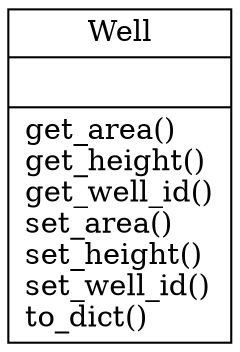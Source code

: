 digraph "classes" {
charset="utf-8"
rankdir=BT
"0" [label="{Well|\l|get_area()\lget_height()\lget_well_id()\lset_area()\lset_height()\lset_well_id()\lto_dict()\l}", shape="record"];
}
